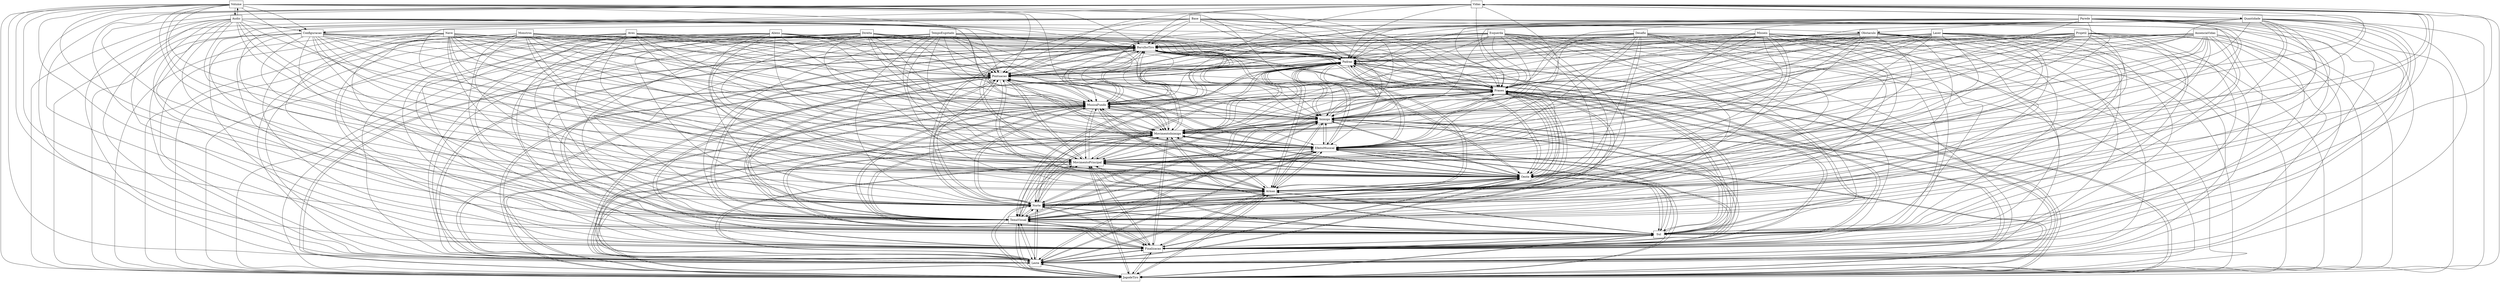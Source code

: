 digraph{
graph [rankdir=TB];
node [shape=box];
edge [arrowhead=normal];
0[label="Base",]
1[label="BarulhoTiro",]
2[label="Laser",]
3[label="Padrao",]
4[label="JogodeTiro",]
5[label="Leste",]
6[label="Finalizacao",]
7[label="Nave",]
8[label="TempoEsgotado",]
9[label="Sul",]
10[label="TemaVisual",]
11[label="Parede",]
12[label="Direita",]
13[label="Obstaculo",]
14[label="Esquerda",]
15[label="Norte",]
16[label="Armas",]
17[label="Oeste",]
18[label="MovimentoPrincipal",]
19[label="Volume",]
20[label="EfeitoMusical",]
21[label="Monstros",]
22[label="MovimentoInimigo",]
23[label="Aves",]
24[label="Desafio",]
25[label="Vidas",]
26[label="AusenciaVidas",]
27[label="Inimigo",]
28[label="Configuracao",]
29[label="MusicaFundo",]
30[label="Frases",]
31[label="Misseis",]
32[label="Pontuacao",]
33[label="Audio",]
34[label="Aliens",]
35[label="Quantidade",]
36[label="Projetil",]
0->1[label="",]
0->3[label="",]
0->4[label="",]
0->5[label="",]
0->6[label="",]
0->9[label="",]
0->10[label="",]
0->13[label="",]
0->15[label="",]
0->16[label="",]
0->17[label="",]
0->18[label="",]
0->20[label="",]
0->22[label="",]
0->27[label="",]
0->29[label="",]
0->30[label="",]
0->32[label="",]
1->3[label="",]
1->4[label="",]
1->5[label="",]
1->6[label="",]
1->9[label="",]
1->10[label="",]
1->15[label="",]
1->16[label="",]
1->17[label="",]
1->18[label="",]
1->20[label="",]
1->22[label="",]
1->27[label="",]
1->29[label="",]
1->30[label="",]
1->32[label="",]
2->1[label="",]
2->3[label="",]
2->4[label="",]
2->5[label="",]
2->6[label="",]
2->9[label="",]
2->10[label="",]
2->15[label="",]
2->16[label="",]
2->17[label="",]
2->18[label="",]
2->20[label="",]
2->22[label="",]
2->27[label="",]
2->29[label="",]
2->30[label="",]
2->32[label="",]
3->1[label="",]
3->4[label="",]
3->5[label="",]
3->6[label="",]
3->9[label="",]
3->10[label="",]
3->15[label="",]
3->16[label="",]
3->17[label="",]
3->18[label="",]
3->20[label="",]
3->22[label="",]
3->27[label="",]
3->29[label="",]
3->30[label="",]
3->32[label="",]
4->1[label="",]
4->3[label="",]
4->5[label="",]
4->6[label="",]
4->9[label="",]
4->10[label="",]
4->15[label="",]
4->16[label="",]
4->17[label="",]
4->18[label="",]
4->20[label="",]
4->22[label="",]
4->27[label="",]
4->29[label="",]
4->30[label="",]
4->32[label="",]
5->1[label="",]
5->3[label="",]
5->4[label="",]
5->6[label="",]
5->9[label="",]
5->10[label="",]
5->15[label="",]
5->16[label="",]
5->17[label="",]
5->18[label="",]
5->20[label="",]
5->22[label="",]
5->27[label="",]
5->29[label="",]
5->30[label="",]
5->32[label="",]
6->1[label="",]
6->3[label="",]
6->4[label="",]
6->5[label="",]
6->9[label="",]
6->10[label="",]
6->15[label="",]
6->16[label="",]
6->17[label="",]
6->18[label="",]
6->20[label="",]
6->22[label="",]
6->27[label="",]
6->29[label="",]
6->30[label="",]
6->32[label="",]
7->1[label="",]
7->3[label="",]
7->4[label="",]
7->5[label="",]
7->6[label="",]
7->9[label="",]
7->10[label="",]
7->15[label="",]
7->16[label="",]
7->17[label="",]
7->18[label="",]
7->20[label="",]
7->22[label="",]
7->27[label="",]
7->29[label="",]
7->30[label="",]
7->32[label="",]
8->1[label="",]
8->3[label="",]
8->4[label="",]
8->5[label="",]
8->6[label="",]
8->9[label="",]
8->10[label="",]
8->15[label="",]
8->16[label="",]
8->17[label="",]
8->18[label="",]
8->20[label="",]
8->22[label="",]
8->27[label="",]
8->29[label="",]
8->30[label="",]
8->32[label="",]
9->1[label="",]
9->3[label="",]
9->4[label="",]
9->5[label="",]
9->6[label="",]
9->10[label="",]
9->15[label="",]
9->16[label="",]
9->17[label="",]
9->18[label="",]
9->20[label="",]
9->22[label="",]
9->27[label="",]
9->29[label="",]
9->30[label="",]
9->32[label="",]
10->1[label="",]
10->3[label="",]
10->4[label="",]
10->5[label="",]
10->6[label="",]
10->9[label="",]
10->15[label="",]
10->16[label="",]
10->17[label="",]
10->18[label="",]
10->20[label="",]
10->22[label="",]
10->27[label="",]
10->29[label="",]
10->30[label="",]
10->32[label="",]
11->1[label="",]
11->3[label="",]
11->4[label="",]
11->5[label="",]
11->6[label="",]
11->9[label="",]
11->10[label="",]
11->13[label="",]
11->15[label="",]
11->16[label="",]
11->17[label="",]
11->18[label="",]
11->20[label="",]
11->22[label="",]
11->27[label="",]
11->29[label="",]
11->30[label="",]
11->32[label="",]
12->1[label="",]
12->3[label="",]
12->4[label="",]
12->5[label="",]
12->6[label="",]
12->9[label="",]
12->10[label="",]
12->15[label="",]
12->16[label="",]
12->17[label="",]
12->18[label="",]
12->20[label="",]
12->22[label="",]
12->27[label="",]
12->29[label="",]
12->30[label="",]
12->32[label="",]
13->1[label="",]
13->3[label="",]
13->4[label="",]
13->5[label="",]
13->6[label="",]
13->9[label="",]
13->10[label="",]
13->15[label="",]
13->16[label="",]
13->17[label="",]
13->18[label="",]
13->20[label="",]
13->22[label="",]
13->27[label="",]
13->29[label="",]
13->30[label="",]
13->32[label="",]
14->1[label="",]
14->3[label="",]
14->4[label="",]
14->5[label="",]
14->6[label="",]
14->9[label="",]
14->10[label="",]
14->15[label="",]
14->16[label="",]
14->17[label="",]
14->18[label="",]
14->20[label="",]
14->22[label="",]
14->27[label="",]
14->29[label="",]
14->30[label="",]
14->32[label="",]
15->1[label="",]
15->3[label="",]
15->4[label="",]
15->5[label="",]
15->6[label="",]
15->9[label="",]
15->10[label="",]
15->16[label="",]
15->17[label="",]
15->18[label="",]
15->20[label="",]
15->22[label="",]
15->27[label="",]
15->29[label="",]
15->30[label="",]
15->32[label="",]
16->1[label="",]
16->3[label="",]
16->4[label="",]
16->5[label="",]
16->6[label="",]
16->9[label="",]
16->10[label="",]
16->15[label="",]
16->17[label="",]
16->18[label="",]
16->20[label="",]
16->22[label="",]
16->27[label="",]
16->29[label="",]
16->30[label="",]
16->32[label="",]
17->1[label="",]
17->3[label="",]
17->4[label="",]
17->5[label="",]
17->6[label="",]
17->9[label="",]
17->10[label="",]
17->15[label="",]
17->16[label="",]
17->18[label="",]
17->20[label="",]
17->22[label="",]
17->27[label="",]
17->29[label="",]
17->30[label="",]
17->32[label="",]
18->1[label="",]
18->3[label="",]
18->4[label="",]
18->5[label="",]
18->6[label="",]
18->9[label="",]
18->10[label="",]
18->15[label="",]
18->16[label="",]
18->17[label="",]
18->20[label="",]
18->22[label="",]
18->27[label="",]
18->29[label="",]
18->30[label="",]
18->32[label="",]
19->1[label="",]
19->3[label="",]
19->4[label="",]
19->5[label="",]
19->6[label="",]
19->9[label="",]
19->10[label="",]
19->15[label="",]
19->16[label="",]
19->17[label="",]
19->18[label="",]
19->20[label="",]
19->22[label="",]
19->27[label="",]
19->28[label="",]
19->29[label="",]
19->30[label="",]
19->32[label="",]
19->33[label="",]
20->1[label="",]
20->3[label="",]
20->4[label="",]
20->5[label="",]
20->6[label="",]
20->9[label="",]
20->10[label="",]
20->15[label="",]
20->16[label="",]
20->17[label="",]
20->18[label="",]
20->22[label="",]
20->27[label="",]
20->29[label="",]
20->30[label="",]
20->32[label="",]
21->1[label="",]
21->3[label="",]
21->4[label="",]
21->5[label="",]
21->6[label="",]
21->9[label="",]
21->10[label="",]
21->15[label="",]
21->16[label="",]
21->17[label="",]
21->18[label="",]
21->20[label="",]
21->22[label="",]
21->27[label="",]
21->29[label="",]
21->30[label="",]
21->32[label="",]
22->1[label="",]
22->3[label="",]
22->4[label="",]
22->5[label="",]
22->6[label="",]
22->9[label="",]
22->10[label="",]
22->15[label="",]
22->16[label="",]
22->17[label="",]
22->18[label="",]
22->20[label="",]
22->27[label="",]
22->29[label="",]
22->30[label="",]
22->32[label="",]
23->1[label="",]
23->3[label="",]
23->4[label="",]
23->5[label="",]
23->6[label="",]
23->9[label="",]
23->10[label="",]
23->15[label="",]
23->16[label="",]
23->17[label="",]
23->18[label="",]
23->20[label="",]
23->22[label="",]
23->27[label="",]
23->29[label="",]
23->30[label="",]
23->32[label="",]
24->1[label="",]
24->3[label="",]
24->4[label="",]
24->5[label="",]
24->6[label="",]
24->9[label="",]
24->10[label="",]
24->15[label="",]
24->16[label="",]
24->17[label="",]
24->18[label="",]
24->20[label="",]
24->22[label="",]
24->27[label="",]
24->29[label="",]
24->30[label="",]
24->32[label="",]
25->1[label="",]
25->3[label="",]
25->4[label="",]
25->5[label="",]
25->6[label="",]
25->9[label="",]
25->10[label="",]
25->15[label="",]
25->16[label="",]
25->17[label="",]
25->18[label="",]
25->20[label="",]
25->22[label="",]
25->27[label="",]
25->28[label="",]
25->29[label="",]
25->30[label="",]
25->32[label="",]
25->35[label="",]
26->1[label="",]
26->3[label="",]
26->4[label="",]
26->5[label="",]
26->6[label="",]
26->9[label="",]
26->10[label="",]
26->15[label="",]
26->16[label="",]
26->17[label="",]
26->18[label="",]
26->20[label="",]
26->22[label="",]
26->27[label="",]
26->29[label="",]
26->30[label="",]
26->32[label="",]
27->1[label="",]
27->3[label="",]
27->4[label="",]
27->5[label="",]
27->6[label="",]
27->9[label="",]
27->10[label="",]
27->15[label="",]
27->16[label="",]
27->17[label="",]
27->18[label="",]
27->20[label="",]
27->22[label="",]
27->29[label="",]
27->30[label="",]
27->32[label="",]
28->1[label="",]
28->3[label="",]
28->4[label="",]
28->5[label="",]
28->6[label="",]
28->9[label="",]
28->10[label="",]
28->15[label="",]
28->16[label="",]
28->17[label="",]
28->18[label="",]
28->20[label="",]
28->22[label="",]
28->27[label="",]
28->29[label="",]
28->30[label="",]
28->32[label="",]
29->1[label="",]
29->3[label="",]
29->4[label="",]
29->5[label="",]
29->6[label="",]
29->9[label="",]
29->10[label="",]
29->15[label="",]
29->16[label="",]
29->17[label="",]
29->18[label="",]
29->20[label="",]
29->22[label="",]
29->27[label="",]
29->30[label="",]
29->32[label="",]
30->1[label="",]
30->3[label="",]
30->4[label="",]
30->5[label="",]
30->6[label="",]
30->9[label="",]
30->10[label="",]
30->15[label="",]
30->16[label="",]
30->17[label="",]
30->18[label="",]
30->20[label="",]
30->22[label="",]
30->27[label="",]
30->29[label="",]
30->32[label="",]
31->1[label="",]
31->3[label="",]
31->4[label="",]
31->5[label="",]
31->6[label="",]
31->9[label="",]
31->10[label="",]
31->15[label="",]
31->16[label="",]
31->17[label="",]
31->18[label="",]
31->20[label="",]
31->22[label="",]
31->27[label="",]
31->29[label="",]
31->30[label="",]
31->32[label="",]
32->1[label="",]
32->3[label="",]
32->4[label="",]
32->5[label="",]
32->6[label="",]
32->9[label="",]
32->10[label="",]
32->15[label="",]
32->16[label="",]
32->17[label="",]
32->18[label="",]
32->20[label="",]
32->22[label="",]
32->27[label="",]
32->29[label="",]
32->30[label="",]
33->1[label="",]
33->3[label="",]
33->4[label="",]
33->5[label="",]
33->6[label="",]
33->9[label="",]
33->10[label="",]
33->15[label="",]
33->16[label="",]
33->17[label="",]
33->18[label="",]
33->19[label="",]
33->20[label="",]
33->22[label="",]
33->27[label="",]
33->28[label="",]
33->29[label="",]
33->30[label="",]
33->32[label="",]
34->1[label="",]
34->3[label="",]
34->4[label="",]
34->5[label="",]
34->6[label="",]
34->9[label="",]
34->10[label="",]
34->15[label="",]
34->16[label="",]
34->17[label="",]
34->18[label="",]
34->20[label="",]
34->22[label="",]
34->27[label="",]
34->29[label="",]
34->30[label="",]
34->32[label="",]
35->1[label="",]
35->3[label="",]
35->4[label="",]
35->5[label="",]
35->6[label="",]
35->9[label="",]
35->10[label="",]
35->15[label="",]
35->16[label="",]
35->17[label="",]
35->18[label="",]
35->20[label="",]
35->22[label="",]
35->25[label="",]
35->27[label="",]
35->28[label="",]
35->29[label="",]
35->30[label="",]
35->32[label="",]
36->1[label="",]
36->3[label="",]
36->4[label="",]
36->5[label="",]
36->6[label="",]
36->9[label="",]
36->10[label="",]
36->15[label="",]
36->16[label="",]
36->17[label="",]
36->18[label="",]
36->20[label="",]
36->22[label="",]
36->27[label="",]
36->29[label="",]
36->30[label="",]
36->32[label="",]
}
